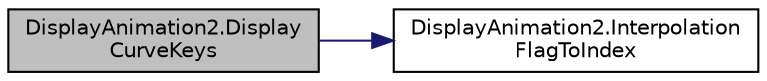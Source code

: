 digraph "DisplayAnimation2.DisplayCurveKeys"
{
  edge [fontname="Helvetica",fontsize="10",labelfontname="Helvetica",labelfontsize="10"];
  node [fontname="Helvetica",fontsize="10",shape=record];
  rankdir="LR";
  Node90 [label="DisplayAnimation2.Display\lCurveKeys",height=0.2,width=0.4,color="black", fillcolor="grey75", style="filled", fontcolor="black"];
  Node90 -> Node91 [color="midnightblue",fontsize="10",style="solid",fontname="Helvetica"];
  Node91 [label="DisplayAnimation2.Interpolation\lFlagToIndex",height=0.2,width=0.4,color="black", fillcolor="white", style="filled",URL="$namespace_display_animation2.html#a93bd82b9e11c12830038557dfb7f232a"];
}
